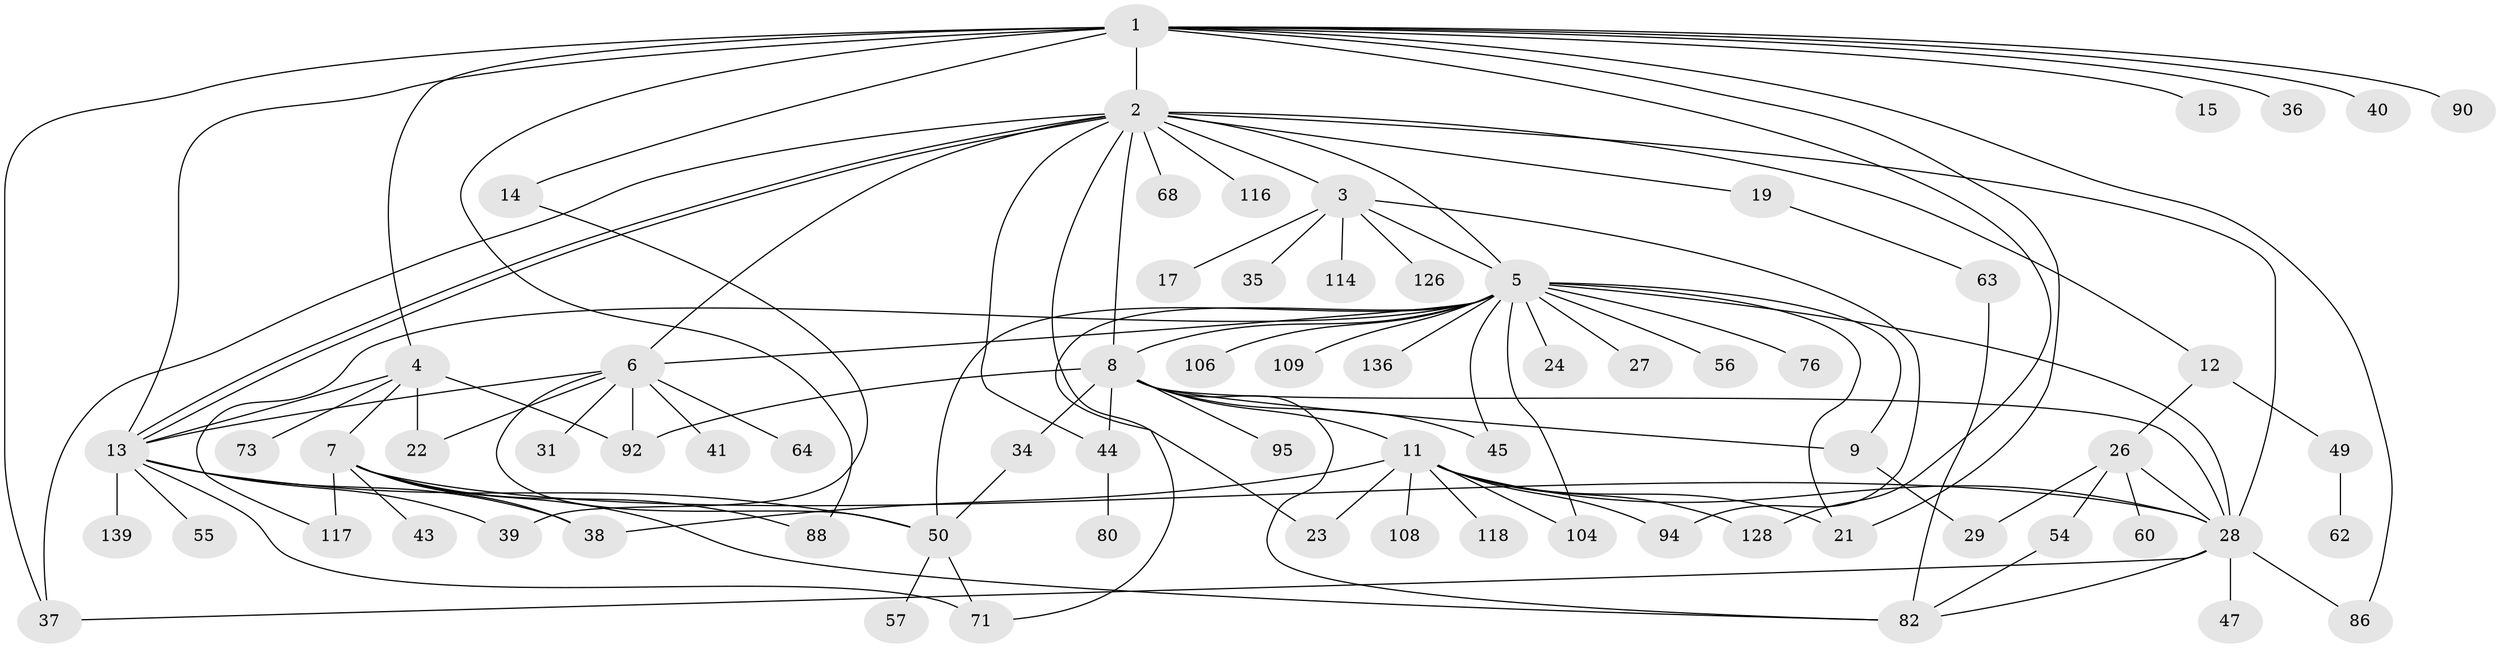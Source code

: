 // original degree distribution, {15: 0.007042253521126761, 20: 0.007042253521126761, 7: 0.02112676056338028, 6: 0.014084507042253521, 22: 0.007042253521126761, 8: 0.007042253521126761, 11: 0.007042253521126761, 13: 0.007042253521126761, 4: 0.028169014084507043, 2: 0.20422535211267606, 10: 0.007042253521126761, 3: 0.16901408450704225, 12: 0.007042253521126761, 1: 0.47183098591549294, 5: 0.028169014084507043, 9: 0.007042253521126761}
// Generated by graph-tools (version 1.1) at 2025/18/03/04/25 18:18:16]
// undirected, 71 vertices, 112 edges
graph export_dot {
graph [start="1"]
  node [color=gray90,style=filled];
  1;
  2 [super="+59+74+20+10+119+98+102+140+16"];
  3;
  4;
  5;
  6 [super="+51"];
  7 [super="+18+70+30+69+89+75+65+96+107+58"];
  8 [super="+32"];
  9 [super="+77+66"];
  11 [super="+78"];
  12;
  13;
  14;
  15;
  17;
  19 [super="+137"];
  21 [super="+127+87"];
  22 [super="+84+132"];
  23 [super="+141+25+61"];
  24;
  26 [super="+48+72"];
  27;
  28 [super="+81+33"];
  29 [super="+42"];
  31;
  34;
  35;
  36 [super="+97"];
  37 [super="+67"];
  38 [super="+101+115+130+46"];
  39 [super="+91"];
  40;
  41;
  43;
  44;
  45;
  47;
  49;
  50 [super="+138+53"];
  54;
  55;
  56;
  57;
  60;
  62;
  63;
  64;
  68;
  71 [super="+135"];
  73;
  76;
  80;
  82 [super="+123+113+85"];
  86 [super="+105"];
  88 [super="+100"];
  90;
  92 [super="+93"];
  94 [super="+99"];
  95;
  104 [super="+110"];
  106;
  108;
  109;
  114;
  116;
  117;
  118;
  126;
  128;
  136;
  139;
  1 -- 2 [weight=3];
  1 -- 4;
  1 -- 13;
  1 -- 14;
  1 -- 15;
  1 -- 36;
  1 -- 37;
  1 -- 40;
  1 -- 86;
  1 -- 88;
  1 -- 90;
  1 -- 128;
  1 -- 21;
  2 -- 3;
  2 -- 6;
  2 -- 8 [weight=2];
  2 -- 12;
  2 -- 13 [weight=2];
  2 -- 13;
  2 -- 19;
  2 -- 5;
  2 -- 23;
  2 -- 28;
  2 -- 116;
  2 -- 68;
  2 -- 44;
  2 -- 37;
  3 -- 5;
  3 -- 17;
  3 -- 35;
  3 -- 94;
  3 -- 114;
  3 -- 126;
  4 -- 7;
  4 -- 13;
  4 -- 22;
  4 -- 73;
  4 -- 92;
  5 -- 6;
  5 -- 8;
  5 -- 24;
  5 -- 27;
  5 -- 45;
  5 -- 56;
  5 -- 76;
  5 -- 104;
  5 -- 106;
  5 -- 109;
  5 -- 117;
  5 -- 136;
  5 -- 21;
  5 -- 9;
  5 -- 28 [weight=3];
  5 -- 71;
  5 -- 50;
  6 -- 31;
  6 -- 41;
  6 -- 64;
  6 -- 22;
  6 -- 92;
  6 -- 13;
  6 -- 50;
  7 -- 117;
  7 -- 38 [weight=2];
  7 -- 88;
  7 -- 43;
  7 -- 82;
  7 -- 28;
  8 -- 9;
  8 -- 11;
  8 -- 28 [weight=2];
  8 -- 34;
  8 -- 44;
  8 -- 45;
  8 -- 82;
  8 -- 92;
  8 -- 95;
  9 -- 29;
  11 -- 21;
  11 -- 23;
  11 -- 28;
  11 -- 94;
  11 -- 104;
  11 -- 108;
  11 -- 118;
  11 -- 128;
  11 -- 38;
  12 -- 26;
  12 -- 49;
  13 -- 55;
  13 -- 71;
  13 -- 139;
  13 -- 39;
  13 -- 38;
  13 -- 50;
  14 -- 39;
  19 -- 63;
  26 -- 60;
  26 -- 54;
  26 -- 29;
  26 -- 28;
  28 -- 47;
  28 -- 86;
  28 -- 82;
  28 -- 37;
  34 -- 50;
  44 -- 80;
  49 -- 62;
  50 -- 57;
  50 -- 71;
  54 -- 82;
  63 -- 82;
}
